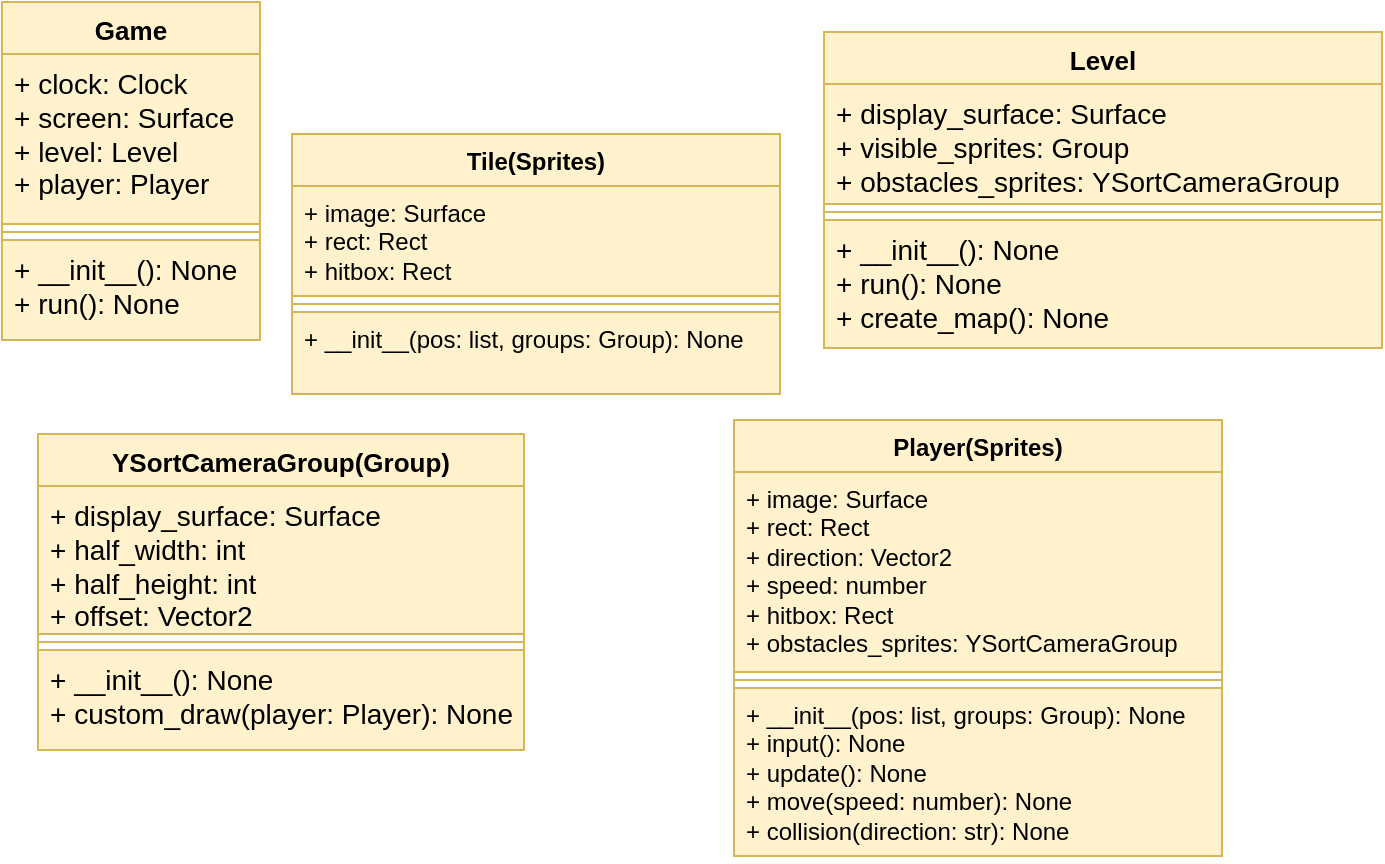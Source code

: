 <mxfile version="22.0.3" type="device">
  <diagram name="Trang-1" id="DuII64FoINESNTfzZMZo">
    <mxGraphModel dx="687" dy="282" grid="0" gridSize="10" guides="1" tooltips="1" connect="1" arrows="1" fold="1" page="1" pageScale="1" pageWidth="827" pageHeight="1169" math="0" shadow="0">
      <root>
        <mxCell id="0" />
        <mxCell id="1" parent="0" />
        <mxCell id="uON9HIa8pr4f-RPJ72LM-3" value="Game" style="swimlane;fontStyle=1;align=center;verticalAlign=top;childLayout=stackLayout;horizontal=1;startSize=26;horizontalStack=0;resizeParent=1;resizeParentMax=0;resizeLast=0;collapsible=1;marginBottom=0;whiteSpace=wrap;html=1;fontSize=13;labelBackgroundColor=none;labelBorderColor=none;fillColor=#fff2cc;strokeColor=#d6b656;" vertex="1" parent="1">
          <mxGeometry x="37" y="27" width="129" height="169" as="geometry">
            <mxRectangle x="222" y="34" width="70" height="30" as="alternateBounds" />
          </mxGeometry>
        </mxCell>
        <mxCell id="uON9HIa8pr4f-RPJ72LM-4" value="&lt;font style=&quot;font-size: 14px;&quot;&gt;&lt;font style=&quot;font-size: 14px;&quot;&gt;+ clock: Clock&lt;br&gt;+ screen: Surface&lt;br&gt;&lt;/font&gt;+ level: Level&lt;br&gt;+ player: Player&lt;br&gt;&lt;/font&gt;" style="text;strokeColor=#d6b656;fillColor=#fff2cc;align=left;verticalAlign=top;spacingLeft=4;spacingRight=4;overflow=hidden;rotatable=0;points=[[0,0.5],[1,0.5]];portConstraint=eastwest;whiteSpace=wrap;html=1;labelBackgroundColor=none;" vertex="1" parent="uON9HIa8pr4f-RPJ72LM-3">
          <mxGeometry y="26" width="129" height="85" as="geometry" />
        </mxCell>
        <mxCell id="uON9HIa8pr4f-RPJ72LM-5" value="" style="line;strokeWidth=1;fillColor=#fff2cc;align=left;verticalAlign=middle;spacingTop=-1;spacingLeft=3;spacingRight=3;rotatable=0;labelPosition=right;points=[];portConstraint=eastwest;strokeColor=#d6b656;fontFamily=Times New Roman;" vertex="1" parent="uON9HIa8pr4f-RPJ72LM-3">
          <mxGeometry y="111" width="129" height="8" as="geometry" />
        </mxCell>
        <mxCell id="uON9HIa8pr4f-RPJ72LM-6" value="&lt;font style=&quot;font-size: 14px;&quot;&gt;&lt;font style=&quot;font-size: 14px;&quot;&gt;+ __init__(): None&lt;br style=&quot;&quot;&gt;+ run(): None&lt;/font&gt;&lt;br style=&quot;font-size: 12px;&quot;&gt;&lt;/font&gt;" style="text;strokeColor=#d6b656;fillColor=#fff2cc;align=left;verticalAlign=top;spacingLeft=4;spacingRight=4;overflow=hidden;rotatable=0;points=[[0,0.5],[1,0.5]];portConstraint=eastwest;whiteSpace=wrap;html=1;fontSize=12;labelBackgroundColor=none;" vertex="1" parent="uON9HIa8pr4f-RPJ72LM-3">
          <mxGeometry y="119" width="129" height="50" as="geometry" />
        </mxCell>
        <mxCell id="uON9HIa8pr4f-RPJ72LM-15" value="Level" style="swimlane;fontStyle=1;align=center;verticalAlign=top;childLayout=stackLayout;horizontal=1;startSize=26;horizontalStack=0;resizeParent=1;resizeParentMax=0;resizeLast=0;collapsible=1;marginBottom=0;whiteSpace=wrap;html=1;fontSize=13;labelBackgroundColor=none;labelBorderColor=none;fillColor=#fff2cc;strokeColor=#d6b656;" vertex="1" parent="1">
          <mxGeometry x="448" y="42" width="279" height="158" as="geometry">
            <mxRectangle x="222" y="34" width="70" height="30" as="alternateBounds" />
          </mxGeometry>
        </mxCell>
        <mxCell id="uON9HIa8pr4f-RPJ72LM-16" value="&lt;font style=&quot;font-size: 14px;&quot;&gt;&lt;font style=&quot;font-size: 14px;&quot;&gt;+ display_surface: Surface&lt;br&gt;+ visible_sprites: Group&lt;br&gt;+ obstacles_sprites:&amp;nbsp;&lt;/font&gt;YSortCameraGroup&lt;br&gt;&lt;/font&gt;" style="text;strokeColor=#d6b656;fillColor=#fff2cc;align=left;verticalAlign=top;spacingLeft=4;spacingRight=4;overflow=hidden;rotatable=0;points=[[0,0.5],[1,0.5]];portConstraint=eastwest;whiteSpace=wrap;html=1;labelBackgroundColor=none;" vertex="1" parent="uON9HIa8pr4f-RPJ72LM-15">
          <mxGeometry y="26" width="279" height="60" as="geometry" />
        </mxCell>
        <mxCell id="uON9HIa8pr4f-RPJ72LM-17" value="" style="line;strokeWidth=1;fillColor=#fff2cc;align=left;verticalAlign=middle;spacingTop=-1;spacingLeft=3;spacingRight=3;rotatable=0;labelPosition=right;points=[];portConstraint=eastwest;strokeColor=#d6b656;fontFamily=Times New Roman;" vertex="1" parent="uON9HIa8pr4f-RPJ72LM-15">
          <mxGeometry y="86" width="279" height="8" as="geometry" />
        </mxCell>
        <mxCell id="uON9HIa8pr4f-RPJ72LM-18" value="&lt;font style=&quot;font-size: 14px;&quot;&gt;&lt;font style=&quot;font-size: 14px;&quot;&gt;+ __init__(): None&lt;br style=&quot;&quot;&gt;+ run(): None&lt;br&gt;&lt;/font&gt;+ create_map(): None&lt;br style=&quot;font-size: 12px;&quot;&gt;&lt;/font&gt;" style="text;strokeColor=#d6b656;fillColor=#fff2cc;align=left;verticalAlign=top;spacingLeft=4;spacingRight=4;overflow=hidden;rotatable=0;points=[[0,0.5],[1,0.5]];portConstraint=eastwest;whiteSpace=wrap;html=1;fontSize=12;labelBackgroundColor=none;" vertex="1" parent="uON9HIa8pr4f-RPJ72LM-15">
          <mxGeometry y="94" width="279" height="64" as="geometry" />
        </mxCell>
        <mxCell id="uON9HIa8pr4f-RPJ72LM-24" value="Tile(Sprites)" style="swimlane;fontStyle=1;align=center;verticalAlign=top;childLayout=stackLayout;horizontal=1;startSize=26;horizontalStack=0;resizeParent=1;resizeParentMax=0;resizeLast=0;collapsible=1;marginBottom=0;whiteSpace=wrap;html=1;fillColor=#fff2cc;strokeColor=#d6b656;" vertex="1" parent="1">
          <mxGeometry x="182" y="93" width="244" height="130" as="geometry" />
        </mxCell>
        <mxCell id="uON9HIa8pr4f-RPJ72LM-25" value="+ image: Surface&lt;br&gt;+ rect: Rect&lt;br&gt;+ hitbox: Rect" style="text;strokeColor=#d6b656;fillColor=#fff2cc;align=left;verticalAlign=top;spacingLeft=4;spacingRight=4;overflow=hidden;rotatable=0;points=[[0,0.5],[1,0.5]];portConstraint=eastwest;whiteSpace=wrap;html=1;" vertex="1" parent="uON9HIa8pr4f-RPJ72LM-24">
          <mxGeometry y="26" width="244" height="55" as="geometry" />
        </mxCell>
        <mxCell id="uON9HIa8pr4f-RPJ72LM-26" value="" style="line;strokeWidth=1;fillColor=none;align=left;verticalAlign=middle;spacingTop=-1;spacingLeft=3;spacingRight=3;rotatable=0;labelPosition=right;points=[];portConstraint=eastwest;strokeColor=inherit;" vertex="1" parent="uON9HIa8pr4f-RPJ72LM-24">
          <mxGeometry y="81" width="244" height="8" as="geometry" />
        </mxCell>
        <mxCell id="uON9HIa8pr4f-RPJ72LM-27" value="+ __init__(pos: list, groups: Group): None" style="text;strokeColor=#d6b656;fillColor=#fff2cc;align=left;verticalAlign=top;spacingLeft=4;spacingRight=4;overflow=hidden;rotatable=0;points=[[0,0.5],[1,0.5]];portConstraint=eastwest;whiteSpace=wrap;html=1;" vertex="1" parent="uON9HIa8pr4f-RPJ72LM-24">
          <mxGeometry y="89" width="244" height="41" as="geometry" />
        </mxCell>
        <mxCell id="uON9HIa8pr4f-RPJ72LM-28" value="Player(Sprites)" style="swimlane;fontStyle=1;align=center;verticalAlign=top;childLayout=stackLayout;horizontal=1;startSize=26;horizontalStack=0;resizeParent=1;resizeParentMax=0;resizeLast=0;collapsible=1;marginBottom=0;whiteSpace=wrap;html=1;fillColor=#fff2cc;strokeColor=#d6b656;" vertex="1" parent="1">
          <mxGeometry x="403" y="236" width="244" height="218" as="geometry" />
        </mxCell>
        <mxCell id="uON9HIa8pr4f-RPJ72LM-29" value="+ image: Surface&lt;br&gt;+ rect: Rect&lt;br&gt;+ direction: Vector2&lt;br&gt;+ speed: number&lt;br&gt;+ hitbox: Rect&lt;br&gt;+ obstacles_sprites:&amp;nbsp;YSortCameraGroup" style="text;strokeColor=#d6b656;fillColor=#fff2cc;align=left;verticalAlign=top;spacingLeft=4;spacingRight=4;overflow=hidden;rotatable=0;points=[[0,0.5],[1,0.5]];portConstraint=eastwest;whiteSpace=wrap;html=1;" vertex="1" parent="uON9HIa8pr4f-RPJ72LM-28">
          <mxGeometry y="26" width="244" height="100" as="geometry" />
        </mxCell>
        <mxCell id="uON9HIa8pr4f-RPJ72LM-30" value="" style="line;strokeWidth=1;fillColor=none;align=left;verticalAlign=middle;spacingTop=-1;spacingLeft=3;spacingRight=3;rotatable=0;labelPosition=right;points=[];portConstraint=eastwest;strokeColor=inherit;" vertex="1" parent="uON9HIa8pr4f-RPJ72LM-28">
          <mxGeometry y="126" width="244" height="8" as="geometry" />
        </mxCell>
        <mxCell id="uON9HIa8pr4f-RPJ72LM-31" value="+ __init__(pos: list, groups: Group): None&lt;br&gt;+ input(): None&lt;br&gt;+ update(): None&lt;br&gt;+ move(speed: number): None&lt;br&gt;+ collision(direction: str): None" style="text;strokeColor=#d6b656;fillColor=#fff2cc;align=left;verticalAlign=top;spacingLeft=4;spacingRight=4;overflow=hidden;rotatable=0;points=[[0,0.5],[1,0.5]];portConstraint=eastwest;whiteSpace=wrap;html=1;" vertex="1" parent="uON9HIa8pr4f-RPJ72LM-28">
          <mxGeometry y="134" width="244" height="84" as="geometry" />
        </mxCell>
        <mxCell id="uON9HIa8pr4f-RPJ72LM-33" value="YSortCameraGroup(Group)" style="swimlane;fontStyle=1;align=center;verticalAlign=top;childLayout=stackLayout;horizontal=1;startSize=26;horizontalStack=0;resizeParent=1;resizeParentMax=0;resizeLast=0;collapsible=1;marginBottom=0;whiteSpace=wrap;html=1;fontSize=13;labelBackgroundColor=none;labelBorderColor=none;fillColor=#fff2cc;strokeColor=#d6b656;" vertex="1" parent="1">
          <mxGeometry x="55" y="243" width="243" height="158" as="geometry">
            <mxRectangle x="222" y="34" width="70" height="30" as="alternateBounds" />
          </mxGeometry>
        </mxCell>
        <mxCell id="uON9HIa8pr4f-RPJ72LM-34" value="&lt;font style=&quot;font-size: 14px;&quot;&gt;+ display_surface: Surface&lt;br&gt;+ half_width: int&lt;br&gt;+ half_height: int&lt;br&gt;+ offset: Vector2&lt;br&gt;&lt;/font&gt;" style="text;strokeColor=#d6b656;fillColor=#fff2cc;align=left;verticalAlign=top;spacingLeft=4;spacingRight=4;overflow=hidden;rotatable=0;points=[[0,0.5],[1,0.5]];portConstraint=eastwest;whiteSpace=wrap;html=1;labelBackgroundColor=none;" vertex="1" parent="uON9HIa8pr4f-RPJ72LM-33">
          <mxGeometry y="26" width="243" height="74" as="geometry" />
        </mxCell>
        <mxCell id="uON9HIa8pr4f-RPJ72LM-35" value="" style="line;strokeWidth=1;fillColor=#fff2cc;align=left;verticalAlign=middle;spacingTop=-1;spacingLeft=3;spacingRight=3;rotatable=0;labelPosition=right;points=[];portConstraint=eastwest;strokeColor=#d6b656;fontFamily=Times New Roman;" vertex="1" parent="uON9HIa8pr4f-RPJ72LM-33">
          <mxGeometry y="100" width="243" height="8" as="geometry" />
        </mxCell>
        <mxCell id="uON9HIa8pr4f-RPJ72LM-36" value="&lt;font style=&quot;font-size: 14px;&quot;&gt;&lt;font style=&quot;font-size: 14px;&quot;&gt;+ __init__(): None&lt;br style=&quot;&quot;&gt;+ custom_draw(player: Player): None&lt;/font&gt;&lt;br style=&quot;font-size: 12px;&quot;&gt;&lt;/font&gt;" style="text;strokeColor=#d6b656;fillColor=#fff2cc;align=left;verticalAlign=top;spacingLeft=4;spacingRight=4;overflow=hidden;rotatable=0;points=[[0,0.5],[1,0.5]];portConstraint=eastwest;whiteSpace=wrap;html=1;fontSize=12;labelBackgroundColor=none;" vertex="1" parent="uON9HIa8pr4f-RPJ72LM-33">
          <mxGeometry y="108" width="243" height="50" as="geometry" />
        </mxCell>
      </root>
    </mxGraphModel>
  </diagram>
</mxfile>
